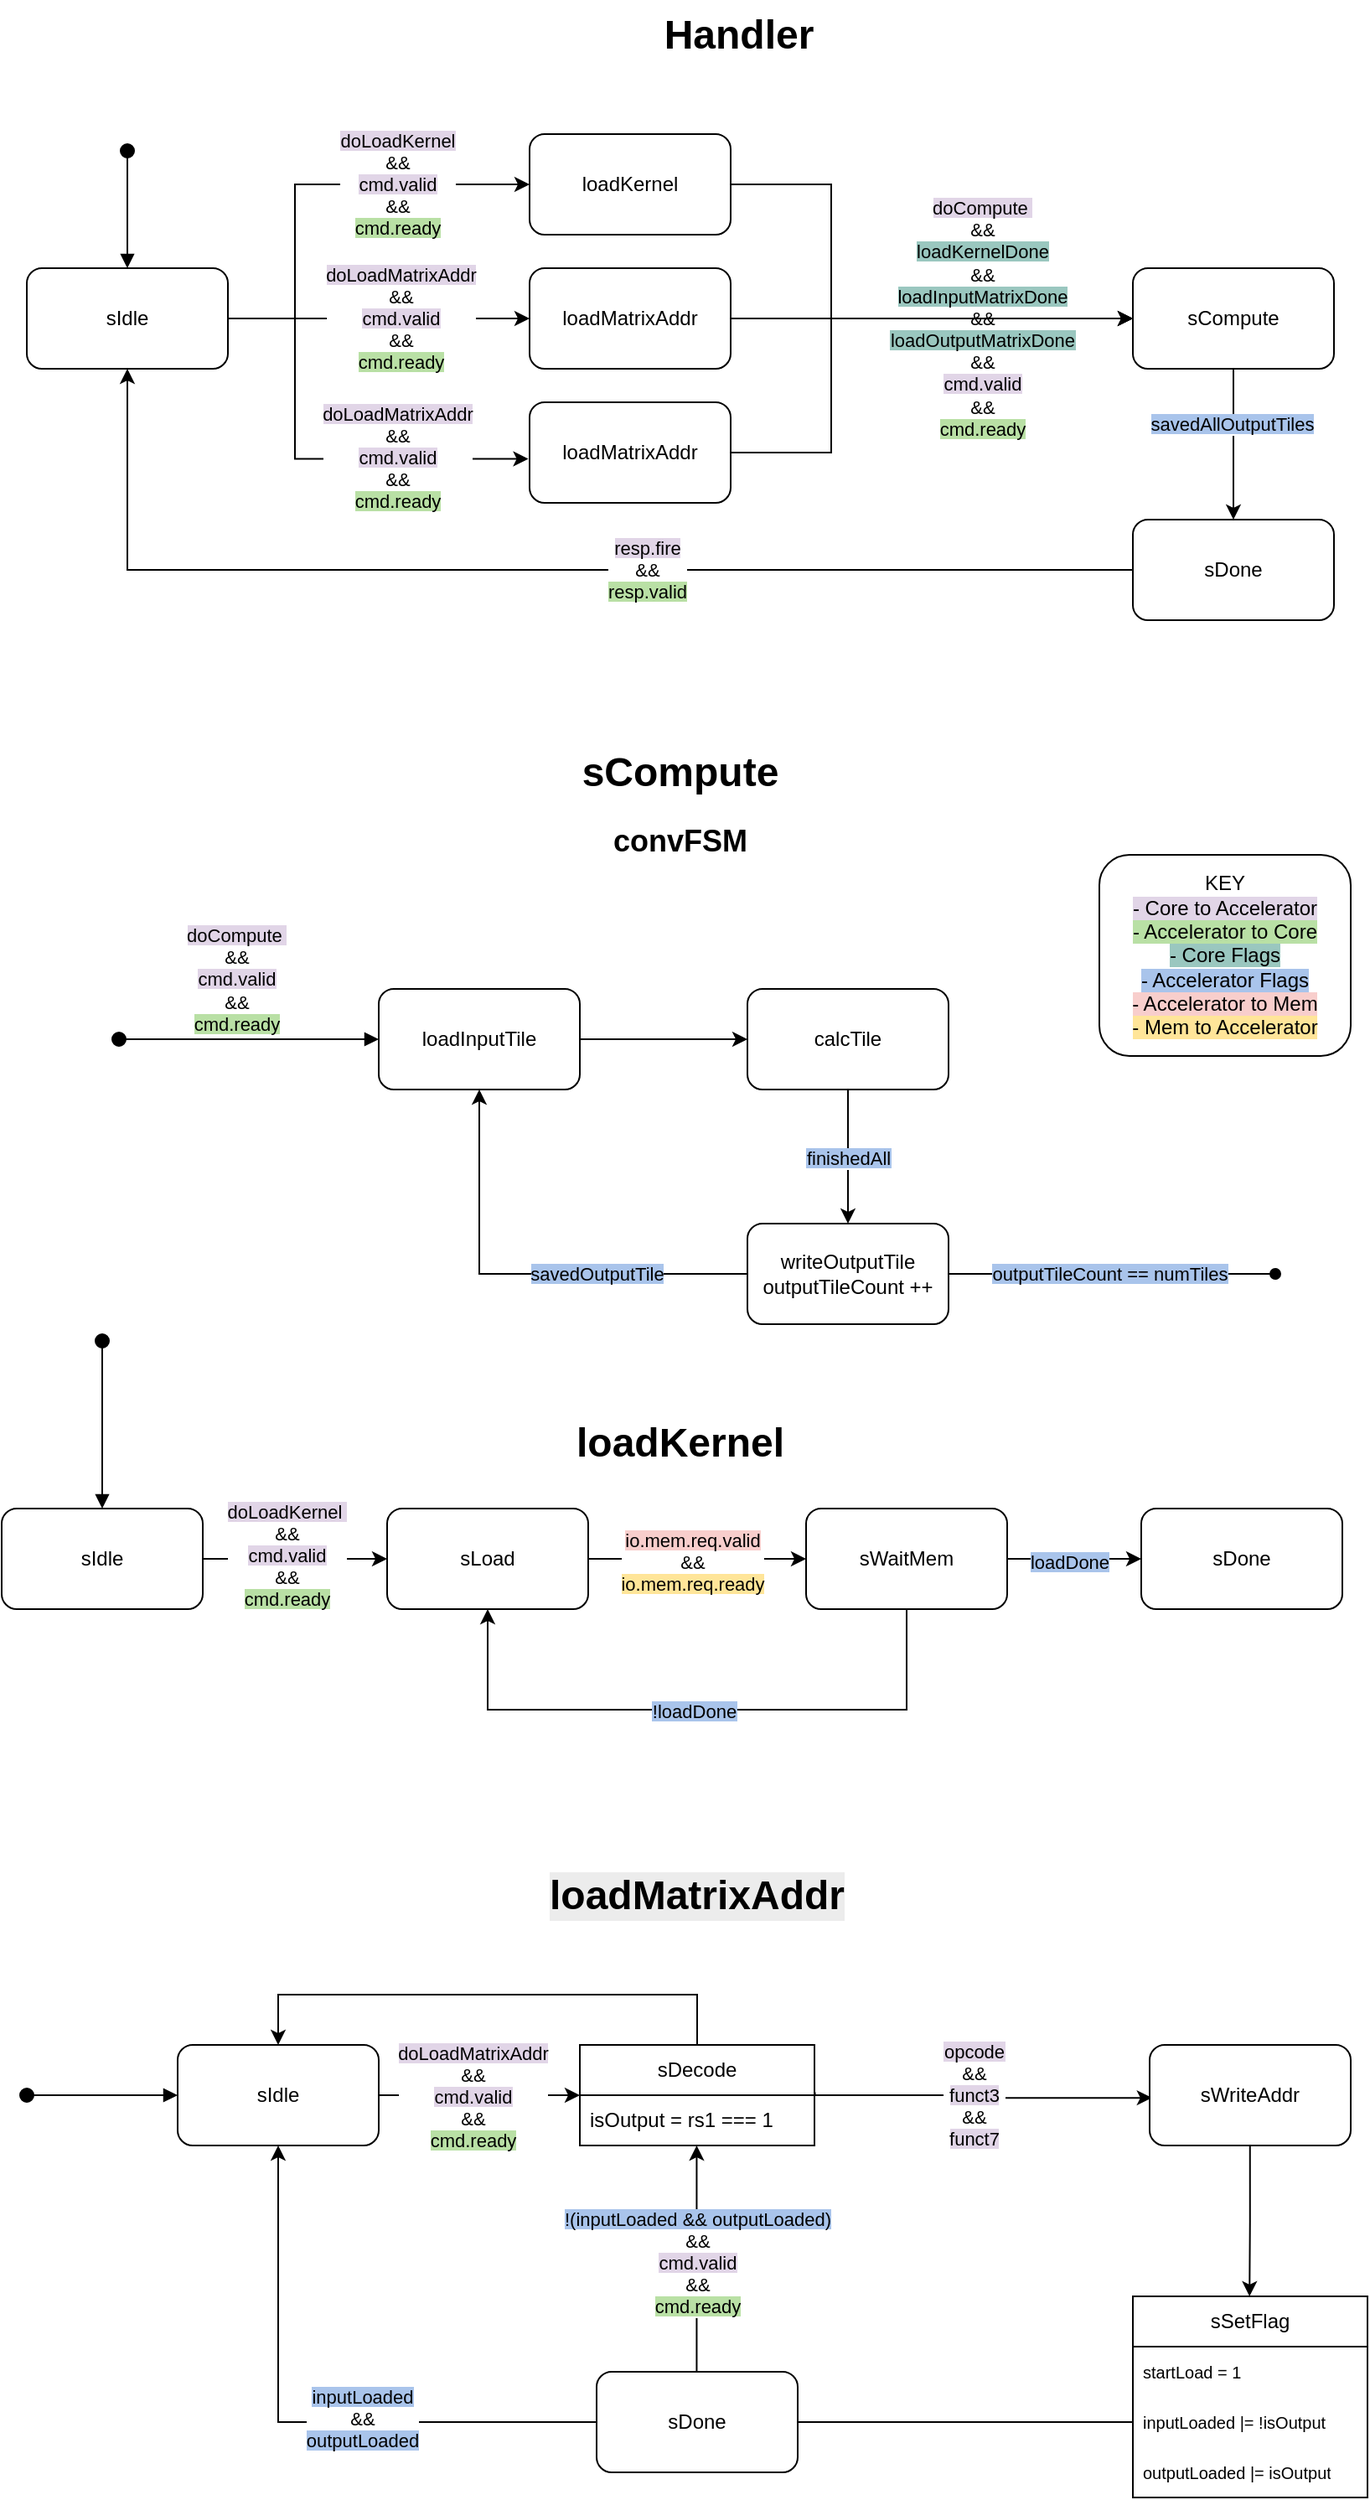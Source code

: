 <mxfile version="27.0.5">
  <diagram name="Page-1" id="AbGpAP4MnXm49M3xG25A">
    <mxGraphModel dx="2066" dy="1160" grid="1" gridSize="10" guides="1" tooltips="1" connect="1" arrows="1" fold="1" page="1" pageScale="1" pageWidth="850" pageHeight="1100" math="0" shadow="0">
      <root>
        <mxCell id="0" />
        <mxCell id="1" parent="0" />
        <mxCell id="mHajlrHNez_8a4drACEi-1" value="&lt;h1 style=&quot;margin-top: 0px;&quot;&gt;Handler&lt;/h1&gt;" style="text;html=1;whiteSpace=wrap;overflow=hidden;rounded=0;align=center;" parent="1" vertex="1">
          <mxGeometry x="360" y="20" width="180" height="120" as="geometry" />
        </mxCell>
        <mxCell id="mHajlrHNez_8a4drACEi-3" value="sCompute" style="rounded=1;whiteSpace=wrap;html=1;" parent="1" vertex="1">
          <mxGeometry x="685" y="180" width="120" height="60" as="geometry" />
        </mxCell>
        <mxCell id="e7i92no-idro5mqMsdCR-1" style="edgeStyle=orthogonalEdgeStyle;rounded=0;orthogonalLoop=1;jettySize=auto;html=1;entryX=0.5;entryY=1;entryDx=0;entryDy=0;" edge="1" parent="1" source="mHajlrHNez_8a4drACEi-4" target="9_EJvV3WEVmUTqAfREFr-1">
          <mxGeometry relative="1" as="geometry" />
        </mxCell>
        <mxCell id="e7i92no-idro5mqMsdCR-3" value="&lt;div&gt;&lt;span style=&quot;background-color: rgb(225, 213, 231);&quot;&gt;resp.fire&lt;/span&gt;&lt;/div&gt;&lt;div&gt;&amp;amp;&amp;amp;&lt;/div&gt;&lt;span style=&quot;background-color: rgb(185, 224, 165);&quot;&gt;resp.valid&lt;/span&gt;" style="edgeLabel;html=1;align=center;verticalAlign=middle;resizable=0;points=[];" vertex="1" connectable="0" parent="e7i92no-idro5mqMsdCR-1">
          <mxGeometry x="-0.217" y="4" relative="1" as="geometry">
            <mxPoint x="-8" y="-4" as="offset" />
          </mxGeometry>
        </mxCell>
        <mxCell id="mHajlrHNez_8a4drACEi-4" value="sDone" style="rounded=1;whiteSpace=wrap;html=1;" parent="1" vertex="1">
          <mxGeometry x="685" y="330" width="120" height="60" as="geometry" />
        </mxCell>
        <mxCell id="mHajlrHNez_8a4drACEi-5" value="" style="html=1;verticalAlign=bottom;startArrow=oval;startFill=1;endArrow=block;startSize=8;curved=0;rounded=0;entryX=0.5;entryY=0;entryDx=0;entryDy=0;" parent="1" edge="1">
          <mxGeometry width="60" relative="1" as="geometry">
            <mxPoint x="85" y="110" as="sourcePoint" />
            <mxPoint x="85" y="180" as="targetPoint" />
          </mxGeometry>
        </mxCell>
        <mxCell id="mHajlrHNez_8a4drACEi-7" value="" style="endArrow=classic;html=1;rounded=0;entryX=0;entryY=0.5;entryDx=0;entryDy=0;exitX=1;exitY=0.5;exitDx=0;exitDy=0;" parent="1" source="9_EJvV3WEVmUTqAfREFr-35" target="mHajlrHNez_8a4drACEi-3" edge="1">
          <mxGeometry width="50" height="50" relative="1" as="geometry">
            <mxPoint x="505" y="210" as="sourcePoint" />
            <mxPoint x="775" y="360" as="targetPoint" />
          </mxGeometry>
        </mxCell>
        <mxCell id="mHajlrHNez_8a4drACEi-8" value="&lt;span style=&quot;background-color: rgb(225, 213, 231);&quot;&gt;doCompute&amp;nbsp;&lt;/span&gt;&lt;div&gt;&lt;span&gt;&amp;amp;&amp;amp;&lt;/span&gt;&lt;/div&gt;&lt;div&gt;&lt;span style=&quot;background-color: rgb(154, 199, 191);&quot;&gt;loadKernelDone&lt;/span&gt;&lt;/div&gt;&lt;div&gt;&lt;span&gt;&amp;amp;&amp;amp;&lt;/span&gt;&lt;/div&gt;&lt;div&gt;&lt;span style=&quot;background-color: rgb(154, 199, 191);&quot;&gt;loadInputMatrixDone&lt;/span&gt;&lt;/div&gt;&lt;div&gt;&lt;span&gt;&amp;amp;&amp;amp;&lt;/span&gt;&lt;/div&gt;&lt;div&gt;&lt;span style=&quot;background-color: rgb(154, 199, 191);&quot;&gt;loadOutputMatrixDone&lt;/span&gt;&lt;/div&gt;&lt;div&gt;&lt;span&gt;&amp;amp;&amp;amp;&lt;/span&gt;&lt;/div&gt;&lt;div&gt;&lt;span style=&quot;background-color: rgb(225, 213, 231);&quot;&gt;cmd.valid&lt;/span&gt;&lt;/div&gt;&lt;div&gt;&lt;span&gt;&amp;amp;&amp;amp;&lt;/span&gt;&lt;/div&gt;&lt;div&gt;&lt;span style=&quot;background-color: rgb(185, 224, 165);&quot;&gt;cmd.ready&lt;/span&gt;&lt;/div&gt;" style="edgeLabel;html=1;align=center;verticalAlign=middle;resizable=0;points=[];" parent="mHajlrHNez_8a4drACEi-7" vertex="1" connectable="0">
          <mxGeometry x="-0.113" y="1" relative="1" as="geometry">
            <mxPoint x="43" y="1" as="offset" />
          </mxGeometry>
        </mxCell>
        <mxCell id="mHajlrHNez_8a4drACEi-9" value="" style="endArrow=classic;html=1;rounded=0;exitX=0.5;exitY=1;exitDx=0;exitDy=0;entryX=0.5;entryY=0;entryDx=0;entryDy=0;" parent="1" source="mHajlrHNez_8a4drACEi-3" target="mHajlrHNez_8a4drACEi-4" edge="1">
          <mxGeometry width="50" height="50" relative="1" as="geometry">
            <mxPoint x="725" y="410" as="sourcePoint" />
            <mxPoint x="775" y="360" as="targetPoint" />
          </mxGeometry>
        </mxCell>
        <mxCell id="mHajlrHNez_8a4drACEi-10" value="&lt;span style=&quot;background-color: rgb(169, 196, 235);&quot;&gt;savedAllOutputTiles&lt;/span&gt;" style="edgeLabel;html=1;align=center;verticalAlign=middle;resizable=0;points=[];" parent="mHajlrHNez_8a4drACEi-9" vertex="1" connectable="0">
          <mxGeometry x="-0.267" y="-1" relative="1" as="geometry">
            <mxPoint as="offset" />
          </mxGeometry>
        </mxCell>
        <mxCell id="9_EJvV3WEVmUTqAfREFr-40" value="" style="edgeStyle=orthogonalEdgeStyle;rounded=0;orthogonalLoop=1;jettySize=auto;html=1;" parent="1" source="9_EJvV3WEVmUTqAfREFr-1" target="9_EJvV3WEVmUTqAfREFr-35" edge="1">
          <mxGeometry relative="1" as="geometry" />
        </mxCell>
        <mxCell id="9_EJvV3WEVmUTqAfREFr-44" value="&lt;span style=&quot;background-color: rgb(225, 213, 231);&quot;&gt;doLoadMatrixAddr&lt;/span&gt;&lt;div&gt;&lt;div&gt;&amp;amp;&amp;amp;&lt;/div&gt;&lt;div&gt;&lt;span style=&quot;background-color: rgb(225, 213, 231);&quot;&gt;cmd.valid&lt;/span&gt;&lt;/div&gt;&lt;div&gt;&amp;amp;&amp;amp;&lt;/div&gt;&lt;div&gt;&lt;span style=&quot;background-color: rgb(185, 224, 165);&quot;&gt;cmd.ready&lt;/span&gt;&lt;/div&gt;&lt;/div&gt;" style="edgeLabel;html=1;align=center;verticalAlign=middle;resizable=0;points=[];" parent="9_EJvV3WEVmUTqAfREFr-40" vertex="1" connectable="0">
          <mxGeometry x="0.143" relative="1" as="geometry">
            <mxPoint as="offset" />
          </mxGeometry>
        </mxCell>
        <mxCell id="9_EJvV3WEVmUTqAfREFr-41" style="edgeStyle=orthogonalEdgeStyle;rounded=0;orthogonalLoop=1;jettySize=auto;html=1;exitX=1;exitY=0.5;exitDx=0;exitDy=0;entryX=0;entryY=0.5;entryDx=0;entryDy=0;" parent="1" source="9_EJvV3WEVmUTqAfREFr-1" target="9_EJvV3WEVmUTqAfREFr-34" edge="1">
          <mxGeometry relative="1" as="geometry">
            <Array as="points">
              <mxPoint x="185" y="210" />
              <mxPoint x="185" y="130" />
            </Array>
          </mxGeometry>
        </mxCell>
        <mxCell id="9_EJvV3WEVmUTqAfREFr-43" value="&lt;span style=&quot;background-color: rgb(225, 213, 231);&quot;&gt;doLoadKernel&lt;/span&gt;&lt;div&gt;&lt;div&gt;&amp;amp;&amp;amp;&lt;/div&gt;&lt;div&gt;&lt;span style=&quot;background-color: rgb(225, 213, 231);&quot;&gt;cmd.valid&lt;/span&gt;&lt;/div&gt;&lt;div&gt;&amp;amp;&amp;amp;&lt;/div&gt;&lt;div&gt;&lt;span style=&quot;background-color: rgb(185, 224, 165);&quot;&gt;cmd.ready&lt;/span&gt;&lt;/div&gt;&lt;/div&gt;" style="edgeLabel;html=1;align=center;verticalAlign=middle;resizable=0;points=[];" parent="9_EJvV3WEVmUTqAfREFr-41" vertex="1" connectable="0">
          <mxGeometry x="-0.042" relative="1" as="geometry">
            <mxPoint x="56" as="offset" />
          </mxGeometry>
        </mxCell>
        <mxCell id="9_EJvV3WEVmUTqAfREFr-1" value="sIdle" style="rounded=1;whiteSpace=wrap;html=1;" parent="1" vertex="1">
          <mxGeometry x="25" y="180" width="120" height="60" as="geometry" />
        </mxCell>
        <mxCell id="9_EJvV3WEVmUTqAfREFr-2" value="&lt;h1 style=&quot;margin-top: 0px;&quot;&gt;sCompute&lt;/h1&gt;&lt;h2&gt;convFSM&lt;/h2&gt;" style="text;html=1;whiteSpace=wrap;overflow=hidden;rounded=0;align=center;" parent="1" vertex="1">
          <mxGeometry x="325" y="460" width="180" height="120" as="geometry" />
        </mxCell>
        <mxCell id="9_EJvV3WEVmUTqAfREFr-8" value="" style="edgeStyle=orthogonalEdgeStyle;rounded=0;orthogonalLoop=1;jettySize=auto;html=1;" parent="1" source="9_EJvV3WEVmUTqAfREFr-4" target="9_EJvV3WEVmUTqAfREFr-7" edge="1">
          <mxGeometry relative="1" as="geometry" />
        </mxCell>
        <mxCell id="9_EJvV3WEVmUTqAfREFr-4" value="loadInputTile" style="rounded=1;whiteSpace=wrap;html=1;" parent="1" vertex="1">
          <mxGeometry x="235" y="610" width="120" height="60" as="geometry" />
        </mxCell>
        <mxCell id="9_EJvV3WEVmUTqAfREFr-5" value="&lt;span style=&quot;background-color: rgb(225, 213, 231);&quot;&gt;doCompute&amp;nbsp;&lt;/span&gt;&lt;div&gt;&amp;amp;&amp;amp;&lt;/div&gt;&lt;div&gt;&lt;span style=&quot;background-color: rgb(225, 213, 231);&quot;&gt;cmd.valid&lt;/span&gt;&lt;/div&gt;&lt;div&gt;&amp;amp;&amp;amp;&lt;/div&gt;&lt;div&gt;&lt;span style=&quot;background-color: rgb(185, 224, 165);&quot;&gt;cmd.ready&lt;/span&gt;&lt;/div&gt;" style="html=1;verticalAlign=bottom;startArrow=oval;startFill=1;endArrow=block;startSize=8;curved=0;rounded=0;entryX=0;entryY=0.5;entryDx=0;entryDy=0;" parent="1" target="9_EJvV3WEVmUTqAfREFr-4" edge="1">
          <mxGeometry x="-0.097" width="60" relative="1" as="geometry">
            <mxPoint x="80" y="640" as="sourcePoint" />
            <mxPoint x="84.5" y="610" as="targetPoint" />
            <Array as="points">
              <mxPoint x="80" y="640" />
            </Array>
            <mxPoint as="offset" />
          </mxGeometry>
        </mxCell>
        <mxCell id="9_EJvV3WEVmUTqAfREFr-10" value="" style="edgeStyle=orthogonalEdgeStyle;rounded=0;orthogonalLoop=1;jettySize=auto;html=1;endArrow=classic;endFill=1;entryX=0.5;entryY=0;entryDx=0;entryDy=0;" parent="1" source="9_EJvV3WEVmUTqAfREFr-7" target="9_EJvV3WEVmUTqAfREFr-13" edge="1">
          <mxGeometry relative="1" as="geometry">
            <mxPoint x="515" y="750" as="targetPoint" />
          </mxGeometry>
        </mxCell>
        <mxCell id="9_EJvV3WEVmUTqAfREFr-11" value="&lt;span style=&quot;background-color: rgb(169, 196, 235);&quot;&gt;finishedAll&lt;/span&gt;" style="edgeLabel;html=1;align=center;verticalAlign=middle;resizable=0;points=[];" parent="9_EJvV3WEVmUTqAfREFr-10" vertex="1" connectable="0">
          <mxGeometry x="0.014" relative="1" as="geometry">
            <mxPoint as="offset" />
          </mxGeometry>
        </mxCell>
        <mxCell id="9_EJvV3WEVmUTqAfREFr-7" value="calcTile" style="rounded=1;whiteSpace=wrap;html=1;" parent="1" vertex="1">
          <mxGeometry x="455" y="610" width="120" height="60" as="geometry" />
        </mxCell>
        <mxCell id="9_EJvV3WEVmUTqAfREFr-12" value="&lt;h1 style=&quot;margin-top: 0px;&quot;&gt;loadKernel&lt;/h1&gt;" style="text;html=1;whiteSpace=wrap;overflow=hidden;rounded=0;align=center;" parent="1" vertex="1">
          <mxGeometry x="325" y="860" width="180" height="40" as="geometry" />
        </mxCell>
        <mxCell id="9_EJvV3WEVmUTqAfREFr-13" value="writeOutputTile&lt;div&gt;outputTileCount ++&lt;/div&gt;" style="rounded=1;whiteSpace=wrap;html=1;" parent="1" vertex="1">
          <mxGeometry x="455" y="750" width="120" height="60" as="geometry" />
        </mxCell>
        <mxCell id="9_EJvV3WEVmUTqAfREFr-14" value="" style="endArrow=classic;html=1;rounded=0;exitX=0;exitY=0.5;exitDx=0;exitDy=0;entryX=0.5;entryY=1;entryDx=0;entryDy=0;" parent="1" source="9_EJvV3WEVmUTqAfREFr-13" target="9_EJvV3WEVmUTqAfREFr-4" edge="1">
          <mxGeometry width="50" height="50" relative="1" as="geometry">
            <mxPoint x="350" y="740" as="sourcePoint" />
            <mxPoint x="400" y="690" as="targetPoint" />
            <Array as="points">
              <mxPoint x="295" y="780" />
            </Array>
          </mxGeometry>
        </mxCell>
        <mxCell id="9_EJvV3WEVmUTqAfREFr-15" value="&lt;span style=&quot;background-color: rgb(169, 196, 235);&quot;&gt;savedOutputTile&lt;/span&gt;" style="edgeLabel;html=1;align=center;verticalAlign=middle;resizable=0;points=[];" parent="9_EJvV3WEVmUTqAfREFr-14" vertex="1" connectable="0">
          <mxGeometry x="-0.037" y="-3" relative="1" as="geometry">
            <mxPoint x="40" y="3" as="offset" />
          </mxGeometry>
        </mxCell>
        <mxCell id="9_EJvV3WEVmUTqAfREFr-16" value="" style="endArrow=oval;html=1;rounded=0;exitX=1;exitY=0.5;exitDx=0;exitDy=0;endFill=1;" parent="1" source="9_EJvV3WEVmUTqAfREFr-13" edge="1">
          <mxGeometry width="50" height="50" relative="1" as="geometry">
            <mxPoint x="350" y="790" as="sourcePoint" />
            <mxPoint x="770" y="780" as="targetPoint" />
          </mxGeometry>
        </mxCell>
        <mxCell id="9_EJvV3WEVmUTqAfREFr-17" value="&lt;span style=&quot;background-color: rgb(169, 196, 235);&quot;&gt;outputTileCount == numTiles&lt;/span&gt;" style="edgeLabel;html=1;align=center;verticalAlign=middle;resizable=0;points=[];" parent="9_EJvV3WEVmUTqAfREFr-16" vertex="1" connectable="0">
          <mxGeometry x="-0.104" y="-1" relative="1" as="geometry">
            <mxPoint x="8" y="-1" as="offset" />
          </mxGeometry>
        </mxCell>
        <mxCell id="9_EJvV3WEVmUTqAfREFr-26" value="" style="edgeStyle=orthogonalEdgeStyle;rounded=0;orthogonalLoop=1;jettySize=auto;html=1;" parent="1" source="9_EJvV3WEVmUTqAfREFr-19" target="9_EJvV3WEVmUTqAfREFr-22" edge="1">
          <mxGeometry relative="1" as="geometry" />
        </mxCell>
        <mxCell id="e7i92no-idro5mqMsdCR-4" value="&lt;span style=&quot;background-color: rgb(225, 213, 231);&quot;&gt;doLoadKernel&amp;nbsp;&lt;/span&gt;&lt;div&gt;&amp;amp;&amp;amp;&lt;/div&gt;&lt;div&gt;&lt;span style=&quot;background-color: rgb(225, 213, 231);&quot;&gt;cmd.valid&lt;/span&gt;&lt;/div&gt;&lt;div&gt;&amp;amp;&amp;amp;&lt;/div&gt;&lt;div&gt;&lt;span style=&quot;background-color: rgb(185, 224, 165);&quot;&gt;cmd.ready&lt;/span&gt;&lt;/div&gt;" style="edgeLabel;html=1;align=center;verticalAlign=middle;resizable=0;points=[];" vertex="1" connectable="0" parent="9_EJvV3WEVmUTqAfREFr-26">
          <mxGeometry x="-0.145" y="2" relative="1" as="geometry">
            <mxPoint x="3" as="offset" />
          </mxGeometry>
        </mxCell>
        <mxCell id="9_EJvV3WEVmUTqAfREFr-19" value="sIdle" style="rounded=1;whiteSpace=wrap;html=1;" parent="1" vertex="1">
          <mxGeometry x="10" y="920" width="120" height="60" as="geometry" />
        </mxCell>
        <mxCell id="9_EJvV3WEVmUTqAfREFr-21" value="" style="html=1;verticalAlign=bottom;startArrow=oval;startFill=1;endArrow=block;startSize=8;curved=0;rounded=0;entryX=0.5;entryY=0;entryDx=0;entryDy=0;" parent="1" target="9_EJvV3WEVmUTqAfREFr-19" edge="1">
          <mxGeometry x="0.571" width="60" relative="1" as="geometry">
            <mxPoint x="70" y="820" as="sourcePoint" />
            <mxPoint x="200" y="840" as="targetPoint" />
            <mxPoint as="offset" />
          </mxGeometry>
        </mxCell>
        <mxCell id="9_EJvV3WEVmUTqAfREFr-27" value="" style="edgeStyle=orthogonalEdgeStyle;rounded=0;orthogonalLoop=1;jettySize=auto;html=1;" parent="1" source="9_EJvV3WEVmUTqAfREFr-22" target="9_EJvV3WEVmUTqAfREFr-23" edge="1">
          <mxGeometry relative="1" as="geometry" />
        </mxCell>
        <mxCell id="9_EJvV3WEVmUTqAfREFr-28" value="&lt;span style=&quot;background-color: rgb(248, 206, 204);&quot;&gt;io.mem.req.valid&lt;/span&gt;&lt;div&gt;&amp;amp;&amp;amp;&lt;/div&gt;&lt;div&gt;&lt;span style=&quot;background-color: rgb(255, 229, 153);&quot;&gt;io.mem.req.ready&lt;/span&gt;&lt;/div&gt;" style="edgeLabel;html=1;align=center;verticalAlign=middle;resizable=0;points=[];" parent="9_EJvV3WEVmUTqAfREFr-27" vertex="1" connectable="0">
          <mxGeometry x="-0.044" y="-2" relative="1" as="geometry">
            <mxPoint as="offset" />
          </mxGeometry>
        </mxCell>
        <mxCell id="9_EJvV3WEVmUTqAfREFr-22" value="sLoad" style="rounded=1;whiteSpace=wrap;html=1;" parent="1" vertex="1">
          <mxGeometry x="240" y="920" width="120" height="60" as="geometry" />
        </mxCell>
        <mxCell id="9_EJvV3WEVmUTqAfREFr-25" value="" style="edgeStyle=orthogonalEdgeStyle;rounded=0;orthogonalLoop=1;jettySize=auto;html=1;" parent="1" source="9_EJvV3WEVmUTqAfREFr-23" target="9_EJvV3WEVmUTqAfREFr-24" edge="1">
          <mxGeometry relative="1" as="geometry" />
        </mxCell>
        <mxCell id="9_EJvV3WEVmUTqAfREFr-32" value="&lt;span style=&quot;background-color: rgb(169, 196, 235);&quot;&gt;loadDone&lt;/span&gt;" style="edgeLabel;html=1;align=center;verticalAlign=middle;resizable=0;points=[];" parent="9_EJvV3WEVmUTqAfREFr-25" vertex="1" connectable="0">
          <mxGeometry x="-0.075" y="-2" relative="1" as="geometry">
            <mxPoint as="offset" />
          </mxGeometry>
        </mxCell>
        <mxCell id="9_EJvV3WEVmUTqAfREFr-23" value="sWaitMem" style="rounded=1;whiteSpace=wrap;html=1;" parent="1" vertex="1">
          <mxGeometry x="490" y="920" width="120" height="60" as="geometry" />
        </mxCell>
        <mxCell id="9_EJvV3WEVmUTqAfREFr-24" value="sDone" style="rounded=1;whiteSpace=wrap;html=1;" parent="1" vertex="1">
          <mxGeometry x="690" y="920" width="120" height="60" as="geometry" />
        </mxCell>
        <mxCell id="9_EJvV3WEVmUTqAfREFr-29" value="KEY&lt;div&gt;&lt;span style=&quot;background-color: rgb(225, 213, 231);&quot;&gt;- Core to Accelerator&lt;/span&gt;&lt;/div&gt;&lt;div&gt;&lt;span style=&quot;background-color: rgb(185, 224, 165);&quot;&gt;- Accelerator to Core&lt;/span&gt;&lt;/div&gt;&lt;div&gt;&lt;span style=&quot;background-color: rgb(154, 199, 191);&quot;&gt;- Core Flags&lt;/span&gt;&lt;/div&gt;&lt;div&gt;&lt;span style=&quot;background-color: rgb(169, 196, 235);&quot;&gt;- Accelerator Flags&lt;/span&gt;&lt;/div&gt;&lt;div&gt;&lt;span style=&quot;background-color: rgb(248, 206, 204);&quot;&gt;- Accelerator to Mem&lt;/span&gt;&lt;/div&gt;&lt;div&gt;&lt;span style=&quot;background-color: rgb(255, 229, 153);&quot;&gt;- Mem to Accelerator&lt;/span&gt;&lt;/div&gt;" style="rounded=1;whiteSpace=wrap;html=1;labelBackgroundColor=default;" parent="1" vertex="1">
          <mxGeometry x="665" y="530" width="150" height="120" as="geometry" />
        </mxCell>
        <mxCell id="9_EJvV3WEVmUTqAfREFr-30" value="" style="endArrow=classic;html=1;rounded=0;exitX=0.5;exitY=1;exitDx=0;exitDy=0;entryX=0.5;entryY=1;entryDx=0;entryDy=0;" parent="1" source="9_EJvV3WEVmUTqAfREFr-23" target="9_EJvV3WEVmUTqAfREFr-22" edge="1">
          <mxGeometry width="50" height="50" relative="1" as="geometry">
            <mxPoint x="600" y="810" as="sourcePoint" />
            <mxPoint x="550" y="1040" as="targetPoint" />
            <Array as="points">
              <mxPoint x="550" y="1040" />
              <mxPoint x="300" y="1040" />
            </Array>
          </mxGeometry>
        </mxCell>
        <mxCell id="9_EJvV3WEVmUTqAfREFr-33" value="&lt;span style=&quot;background-color: rgb(169, 196, 235);&quot;&gt;!loadDone&lt;/span&gt;" style="edgeLabel;html=1;align=center;verticalAlign=middle;resizable=0;points=[];" parent="9_EJvV3WEVmUTqAfREFr-30" vertex="1" connectable="0">
          <mxGeometry x="0.011" y="1" relative="1" as="geometry">
            <mxPoint as="offset" />
          </mxGeometry>
        </mxCell>
        <mxCell id="9_EJvV3WEVmUTqAfREFr-46" style="edgeStyle=orthogonalEdgeStyle;rounded=0;orthogonalLoop=1;jettySize=auto;html=1;exitX=1;exitY=0.5;exitDx=0;exitDy=0;entryX=0;entryY=0.5;entryDx=0;entryDy=0;" parent="1" source="9_EJvV3WEVmUTqAfREFr-34" target="mHajlrHNez_8a4drACEi-3" edge="1">
          <mxGeometry relative="1" as="geometry">
            <Array as="points">
              <mxPoint x="505" y="130" />
              <mxPoint x="505" y="210" />
            </Array>
          </mxGeometry>
        </mxCell>
        <mxCell id="9_EJvV3WEVmUTqAfREFr-34" value="loadKernel" style="rounded=1;whiteSpace=wrap;html=1;" parent="1" vertex="1">
          <mxGeometry x="325" y="100" width="120" height="60" as="geometry" />
        </mxCell>
        <mxCell id="9_EJvV3WEVmUTqAfREFr-35" value="loadMatrixAddr" style="rounded=1;whiteSpace=wrap;html=1;" parent="1" vertex="1">
          <mxGeometry x="325" y="180" width="120" height="60" as="geometry" />
        </mxCell>
        <mxCell id="9_EJvV3WEVmUTqAfREFr-48" style="edgeStyle=orthogonalEdgeStyle;rounded=0;orthogonalLoop=1;jettySize=auto;html=1;exitX=1;exitY=0.5;exitDx=0;exitDy=0;entryX=0;entryY=0.5;entryDx=0;entryDy=0;" parent="1" source="9_EJvV3WEVmUTqAfREFr-36" target="mHajlrHNez_8a4drACEi-3" edge="1">
          <mxGeometry relative="1" as="geometry">
            <Array as="points">
              <mxPoint x="505" y="290" />
              <mxPoint x="505" y="210" />
            </Array>
          </mxGeometry>
        </mxCell>
        <mxCell id="9_EJvV3WEVmUTqAfREFr-36" value="loadMatrixAddr" style="rounded=1;whiteSpace=wrap;html=1;" parent="1" vertex="1">
          <mxGeometry x="325" y="260" width="120" height="60" as="geometry" />
        </mxCell>
        <mxCell id="9_EJvV3WEVmUTqAfREFr-42" style="edgeStyle=orthogonalEdgeStyle;rounded=0;orthogonalLoop=1;jettySize=auto;html=1;exitX=1;exitY=0.5;exitDx=0;exitDy=0;entryX=-0.006;entryY=0.563;entryDx=0;entryDy=0;entryPerimeter=0;" parent="1" source="9_EJvV3WEVmUTqAfREFr-1" target="9_EJvV3WEVmUTqAfREFr-36" edge="1">
          <mxGeometry relative="1" as="geometry">
            <Array as="points">
              <mxPoint x="185" y="210" />
              <mxPoint x="185" y="294" />
            </Array>
          </mxGeometry>
        </mxCell>
        <mxCell id="9_EJvV3WEVmUTqAfREFr-45" value="&lt;span style=&quot;background-color: rgb(225, 213, 231);&quot;&gt;doLoadMatrixAddr&lt;/span&gt;&lt;div&gt;&lt;div&gt;&amp;amp;&amp;amp;&lt;/div&gt;&lt;div&gt;&lt;span style=&quot;background-color: rgb(225, 213, 231);&quot;&gt;cmd.valid&lt;/span&gt;&lt;/div&gt;&lt;div&gt;&amp;amp;&amp;amp;&lt;/div&gt;&lt;div&gt;&lt;span style=&quot;background-color: rgb(185, 224, 165);&quot;&gt;cmd.ready&lt;/span&gt;&lt;/div&gt;&lt;/div&gt;" style="edgeLabel;html=1;align=center;verticalAlign=middle;resizable=0;points=[];" parent="9_EJvV3WEVmUTqAfREFr-42" vertex="1" connectable="0">
          <mxGeometry x="0.341" y="1" relative="1" as="geometry">
            <mxPoint x="8" as="offset" />
          </mxGeometry>
        </mxCell>
        <mxCell id="9_EJvV3WEVmUTqAfREFr-55" value="" style="edgeStyle=orthogonalEdgeStyle;rounded=0;orthogonalLoop=1;jettySize=auto;html=1;" parent="1" source="9_EJvV3WEVmUTqAfREFr-49" edge="1">
          <mxGeometry relative="1" as="geometry">
            <mxPoint x="355" y="1270" as="targetPoint" />
          </mxGeometry>
        </mxCell>
        <mxCell id="9_EJvV3WEVmUTqAfREFr-56" value="&lt;span style=&quot;background-color: rgb(225, 213, 231);&quot;&gt;doLoadMatrixAddr&lt;/span&gt;&lt;div&gt;&lt;div&gt;&amp;amp;&amp;amp;&lt;/div&gt;&lt;div&gt;&lt;span style=&quot;background-color: rgb(225, 213, 231);&quot;&gt;cmd.valid&lt;/span&gt;&lt;/div&gt;&lt;div&gt;&amp;amp;&amp;amp;&lt;/div&gt;&lt;div&gt;&lt;span style=&quot;background-color: rgb(185, 224, 165);&quot;&gt;cmd.ready&lt;/span&gt;&lt;/div&gt;&lt;/div&gt;" style="edgeLabel;html=1;align=center;verticalAlign=middle;resizable=0;points=[];" parent="9_EJvV3WEVmUTqAfREFr-55" vertex="1" connectable="0">
          <mxGeometry x="-0.082" y="-1" relative="1" as="geometry">
            <mxPoint as="offset" />
          </mxGeometry>
        </mxCell>
        <mxCell id="9_EJvV3WEVmUTqAfREFr-49" value="sIdle" style="rounded=1;whiteSpace=wrap;html=1;" parent="1" vertex="1">
          <mxGeometry x="115" y="1240" width="120" height="60" as="geometry" />
        </mxCell>
        <mxCell id="9_EJvV3WEVmUTqAfREFr-50" value="&lt;h1 style=&quot;forced-color-adjust: none; color: rgb(0, 0, 0); font-family: Helvetica; font-style: normal; font-variant-ligatures: normal; font-variant-caps: normal; letter-spacing: normal; orphans: 2; text-align: center; text-indent: 0px; text-transform: none; widows: 2; word-spacing: 0px; -webkit-text-stroke-width: 0px; white-space: normal; background-color: rgb(236, 236, 236); text-decoration-thickness: initial; text-decoration-style: initial; text-decoration-color: initial; margin-top: 0px;&quot;&gt;loadMatrixAddr&lt;/h1&gt;" style="text;whiteSpace=wrap;html=1;" parent="1" vertex="1">
          <mxGeometry x="335" y="1130" width="160" height="70" as="geometry" />
        </mxCell>
        <mxCell id="9_EJvV3WEVmUTqAfREFr-57" value="" style="edgeStyle=orthogonalEdgeStyle;rounded=0;orthogonalLoop=1;jettySize=auto;html=1;entryX=0.01;entryY=0.052;entryDx=0;entryDy=0;entryPerimeter=0;exitX=1.002;exitY=-0.059;exitDx=0;exitDy=0;exitPerimeter=0;" parent="1" source="9_EJvV3WEVmUTqAfREFr-76" edge="1">
          <mxGeometry relative="1" as="geometry">
            <mxPoint x="475" y="1270.0" as="sourcePoint" />
            <mxPoint x="696.4" y="1271.56" as="targetPoint" />
            <Array as="points">
              <mxPoint x="495" y="1270" />
              <mxPoint x="596" y="1270" />
              <mxPoint x="596" y="1272" />
            </Array>
          </mxGeometry>
        </mxCell>
        <mxCell id="9_EJvV3WEVmUTqAfREFr-58" value="&lt;span style=&quot;background-color: rgb(225, 213, 231);&quot;&gt;opcode&lt;/span&gt;&lt;div&gt;&amp;amp;&amp;amp;&lt;/div&gt;&lt;div&gt;&lt;span style=&quot;background-color: rgb(225, 213, 231);&quot;&gt;funct3&lt;/span&gt;&lt;/div&gt;&lt;div&gt;&amp;amp;&amp;amp;&lt;/div&gt;&lt;div&gt;&lt;span style=&quot;background-color: rgb(225, 213, 231);&quot;&gt;funct7&lt;/span&gt;&lt;/div&gt;" style="edgeLabel;html=1;align=center;verticalAlign=middle;resizable=0;points=[];" parent="9_EJvV3WEVmUTqAfREFr-57" vertex="1" connectable="0">
          <mxGeometry x="-0.057" relative="1" as="geometry">
            <mxPoint as="offset" />
          </mxGeometry>
        </mxCell>
        <mxCell id="9_EJvV3WEVmUTqAfREFr-59" style="edgeStyle=orthogonalEdgeStyle;rounded=0;orthogonalLoop=1;jettySize=auto;html=1;exitX=0.5;exitY=0;exitDx=0;exitDy=0;" parent="1" source="9_EJvV3WEVmUTqAfREFr-75" edge="1">
          <mxGeometry relative="1" as="geometry">
            <mxPoint x="415" y="1240" as="sourcePoint" />
            <mxPoint x="175" y="1240" as="targetPoint" />
            <Array as="points">
              <mxPoint x="425" y="1210" />
              <mxPoint x="175" y="1210" />
            </Array>
          </mxGeometry>
        </mxCell>
        <mxCell id="9_EJvV3WEVmUTqAfREFr-60" value="" style="edgeStyle=orthogonalEdgeStyle;rounded=0;orthogonalLoop=1;jettySize=auto;html=1;exitX=0.502;exitY=0.996;exitDx=0;exitDy=0;exitPerimeter=0;" parent="1" edge="1">
          <mxGeometry relative="1" as="geometry">
            <mxPoint x="754.89" y="1299.88" as="sourcePoint" />
            <mxPoint x="754.61" y="1390" as="targetPoint" />
            <Array as="points">
              <mxPoint x="755" y="1345" />
              <mxPoint x="755" y="1345" />
            </Array>
          </mxGeometry>
        </mxCell>
        <mxCell id="9_EJvV3WEVmUTqAfREFr-62" value="" style="edgeStyle=orthogonalEdgeStyle;rounded=0;orthogonalLoop=1;jettySize=auto;html=1;entryX=1;entryY=0.5;entryDx=0;entryDy=0;exitX=0;exitY=0.5;exitDx=0;exitDy=0;" parent="1" source="9_EJvV3WEVmUTqAfREFr-67" target="9_EJvV3WEVmUTqAfREFr-54" edge="1">
          <mxGeometry relative="1" as="geometry">
            <mxPoint x="705" y="1420" as="sourcePoint" />
            <Array as="points">
              <mxPoint x="475" y="1465" />
            </Array>
          </mxGeometry>
        </mxCell>
        <mxCell id="9_EJvV3WEVmUTqAfREFr-63" style="edgeStyle=orthogonalEdgeStyle;rounded=0;orthogonalLoop=1;jettySize=auto;html=1;entryX=0.5;entryY=1;entryDx=0;entryDy=0;" parent="1" source="9_EJvV3WEVmUTqAfREFr-54" target="9_EJvV3WEVmUTqAfREFr-49" edge="1">
          <mxGeometry relative="1" as="geometry" />
        </mxCell>
        <mxCell id="9_EJvV3WEVmUTqAfREFr-64" value="&lt;span style=&quot;background-color: rgb(169, 196, 235);&quot;&gt;inputLoaded&lt;/span&gt;&lt;div&gt;&amp;amp;&amp;amp;&lt;/div&gt;&lt;div&gt;&lt;span style=&quot;background-color: rgb(169, 196, 235);&quot;&gt;outputLoaded&lt;/span&gt;&lt;/div&gt;" style="edgeLabel;html=1;align=center;verticalAlign=middle;resizable=0;points=[];" parent="9_EJvV3WEVmUTqAfREFr-63" vertex="1" connectable="0">
          <mxGeometry x="-0.209" y="-2" relative="1" as="geometry">
            <mxPoint as="offset" />
          </mxGeometry>
        </mxCell>
        <mxCell id="9_EJvV3WEVmUTqAfREFr-79" style="edgeStyle=orthogonalEdgeStyle;rounded=0;orthogonalLoop=1;jettySize=auto;html=1;entryX=0.5;entryY=1;entryDx=0;entryDy=0;" parent="1" edge="1">
          <mxGeometry relative="1" as="geometry">
            <mxPoint x="424.72" y="1435" as="sourcePoint" />
            <mxPoint x="424.72" y="1300" as="targetPoint" />
          </mxGeometry>
        </mxCell>
        <mxCell id="9_EJvV3WEVmUTqAfREFr-80" value="&lt;span style=&quot;background-color: rgb(169, 196, 235);&quot;&gt;!(inputLoaded &amp;amp;&amp;amp; outputLoaded)&lt;/span&gt;&lt;div&gt;&amp;amp;&amp;amp;&lt;/div&gt;&lt;div&gt;&lt;span style=&quot;background-color: rgb(225, 213, 231);&quot;&gt;cmd.valid&lt;/span&gt;&lt;/div&gt;&lt;div&gt;&amp;amp;&amp;amp;&lt;/div&gt;&lt;div&gt;&lt;span style=&quot;background-color: rgb(185, 224, 165);&quot;&gt;cmd.ready&lt;/span&gt;&lt;/div&gt;" style="edgeLabel;html=1;align=center;verticalAlign=middle;resizable=0;points=[];" parent="9_EJvV3WEVmUTqAfREFr-79" vertex="1" connectable="0">
          <mxGeometry x="0.203" relative="1" as="geometry">
            <mxPoint y="16" as="offset" />
          </mxGeometry>
        </mxCell>
        <mxCell id="9_EJvV3WEVmUTqAfREFr-54" value="sDone" style="rounded=1;whiteSpace=wrap;html=1;" parent="1" vertex="1">
          <mxGeometry x="365" y="1435" width="120" height="60" as="geometry" />
        </mxCell>
        <mxCell id="9_EJvV3WEVmUTqAfREFr-65" value="sSetFlag" style="swimlane;fontStyle=0;childLayout=stackLayout;horizontal=1;startSize=30;horizontalStack=0;resizeParent=1;resizeParentMax=0;resizeLast=0;collapsible=1;marginBottom=0;whiteSpace=wrap;html=1;" parent="1" vertex="1">
          <mxGeometry x="685" y="1390" width="140" height="120" as="geometry" />
        </mxCell>
        <mxCell id="9_EJvV3WEVmUTqAfREFr-66" value="startLoad = 1" style="text;strokeColor=none;fillColor=none;align=left;verticalAlign=middle;spacingLeft=4;spacingRight=4;overflow=hidden;points=[[0,0.5],[1,0.5]];portConstraint=eastwest;rotatable=0;whiteSpace=wrap;html=1;fontSize=10;" parent="9_EJvV3WEVmUTqAfREFr-65" vertex="1">
          <mxGeometry y="30" width="140" height="30" as="geometry" />
        </mxCell>
        <mxCell id="9_EJvV3WEVmUTqAfREFr-67" value="inputLoaded |= !isOutput" style="text;strokeColor=none;fillColor=none;align=left;verticalAlign=middle;spacingLeft=4;spacingRight=4;overflow=hidden;points=[[0,0.5],[1,0.5]];portConstraint=eastwest;rotatable=0;whiteSpace=wrap;html=1;fontSize=10;" parent="9_EJvV3WEVmUTqAfREFr-65" vertex="1">
          <mxGeometry y="60" width="140" height="30" as="geometry" />
        </mxCell>
        <mxCell id="9_EJvV3WEVmUTqAfREFr-68" value="outputLoaded |= isOutput" style="text;strokeColor=none;fillColor=none;align=left;verticalAlign=middle;spacingLeft=4;spacingRight=4;overflow=hidden;points=[[0,0.5],[1,0.5]];portConstraint=eastwest;rotatable=0;whiteSpace=wrap;html=1;fontSize=10;" parent="9_EJvV3WEVmUTqAfREFr-65" vertex="1">
          <mxGeometry y="90" width="140" height="30" as="geometry" />
        </mxCell>
        <mxCell id="9_EJvV3WEVmUTqAfREFr-74" value="sWriteAddr" style="rounded=1;whiteSpace=wrap;html=1;" parent="1" vertex="1">
          <mxGeometry x="695" y="1240" width="120" height="60" as="geometry" />
        </mxCell>
        <mxCell id="9_EJvV3WEVmUTqAfREFr-75" value="sDecode" style="swimlane;fontStyle=0;childLayout=stackLayout;horizontal=1;startSize=30;horizontalStack=0;resizeParent=1;resizeParentMax=0;resizeLast=0;collapsible=1;marginBottom=0;whiteSpace=wrap;html=1;" parent="1" vertex="1">
          <mxGeometry x="355" y="1240" width="140" height="60" as="geometry" />
        </mxCell>
        <mxCell id="9_EJvV3WEVmUTqAfREFr-76" value="isOutput = rs1 === 1" style="text;strokeColor=none;fillColor=none;align=left;verticalAlign=middle;spacingLeft=4;spacingRight=4;overflow=hidden;points=[[0,0.5],[1,0.5]];portConstraint=eastwest;rotatable=0;whiteSpace=wrap;html=1;" parent="9_EJvV3WEVmUTqAfREFr-75" vertex="1">
          <mxGeometry y="30" width="140" height="30" as="geometry" />
        </mxCell>
        <mxCell id="e7i92no-idro5mqMsdCR-5" value="" style="html=1;verticalAlign=bottom;startArrow=oval;startFill=1;endArrow=block;startSize=8;curved=0;rounded=0;entryX=0;entryY=0.5;entryDx=0;entryDy=0;" edge="1" parent="1" target="9_EJvV3WEVmUTqAfREFr-49">
          <mxGeometry x="0.571" width="60" relative="1" as="geometry">
            <mxPoint x="25" y="1270" as="sourcePoint" />
            <mxPoint x="35" y="1270" as="targetPoint" />
            <mxPoint as="offset" />
          </mxGeometry>
        </mxCell>
      </root>
    </mxGraphModel>
  </diagram>
</mxfile>
